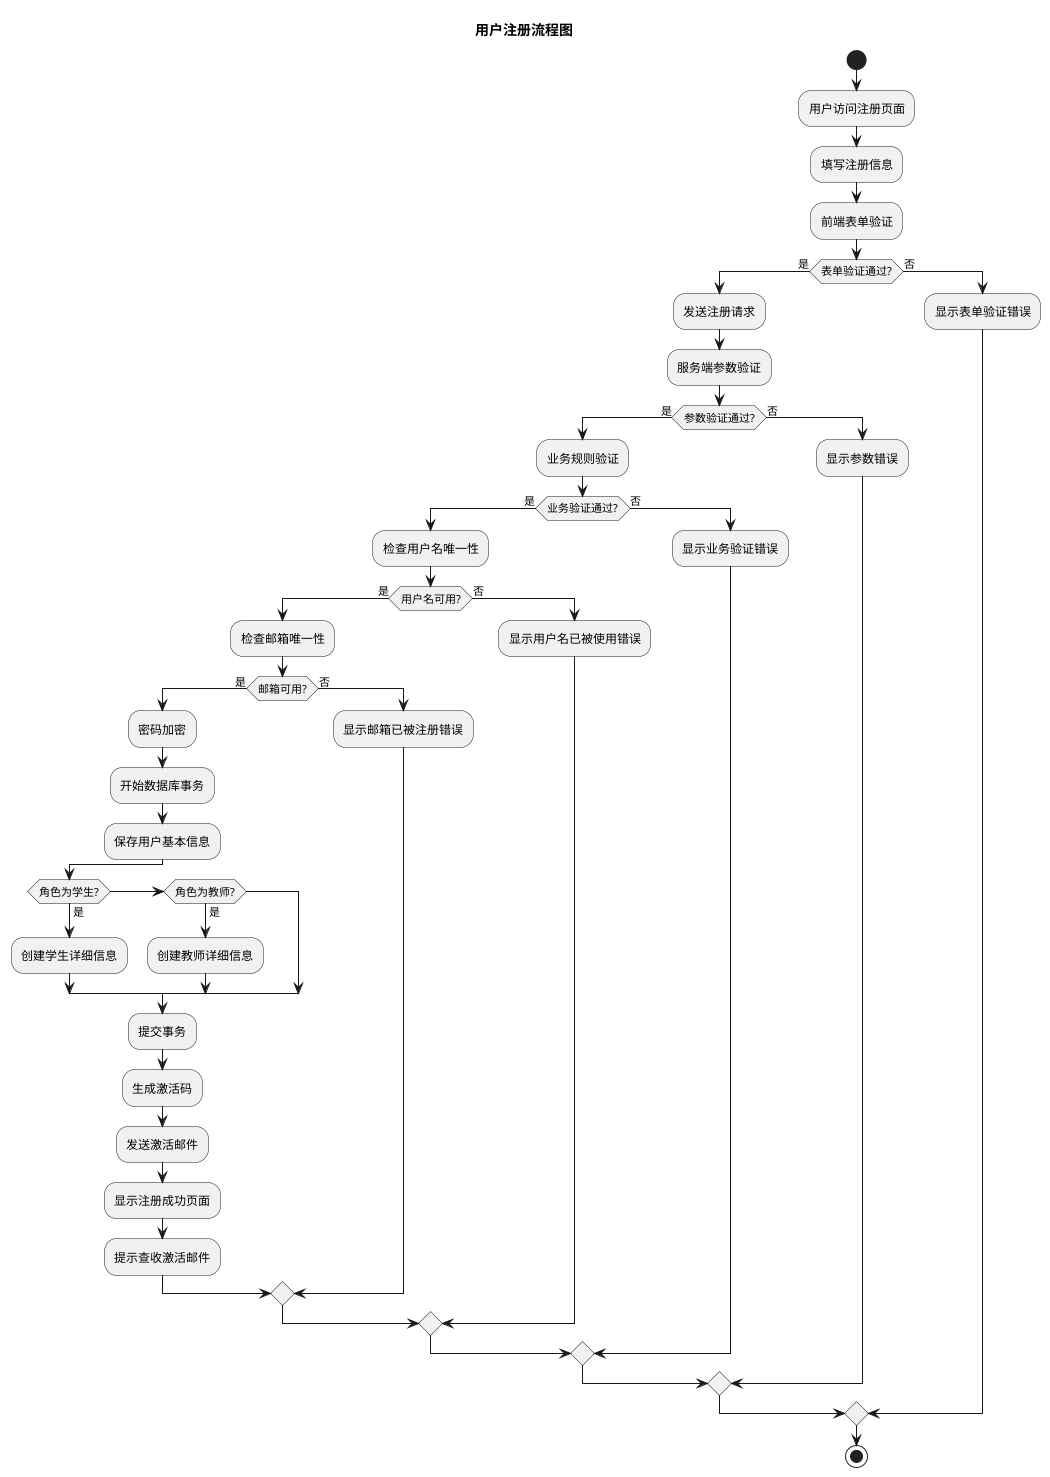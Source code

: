 @startuml 用户注册流程图
title 用户注册流程图

start

:用户访问注册页面;
:填写注册信息;
:前端表单验证;

if (表单验证通过?) then (是)
    :发送注册请求;
    :服务端参数验证;
    
    if (参数验证通过?) then (是)
        :业务规则验证;
        
        if (业务验证通过?) then (是)
            :检查用户名唯一性;
            
            if (用户名可用?) then (是)
                :检查邮箱唯一性;
                
                if (邮箱可用?) then (是)
                    :密码加密;
                    :开始数据库事务;
                    :保存用户基本信息;
                    
                    if (角色为学生?) then (是)
                        :创建学生详细信息;
                    elseif (角色为教师?) then (是)
                        :创建教师详细信息;
                    endif
                    
                    :提交事务;
                    :生成激活码;
                    :发送激活邮件;
                    :显示注册成功页面;
                    :提示查收激活邮件;
                else (否)
                    :显示邮箱已被注册错误;
                endif
            else (否)
                :显示用户名已被使用错误;
            endif
        else (否)
            :显示业务验证错误;
        endif
    else (否)
        :显示参数错误;
    endif
else (否)
    :显示表单验证错误;
endif

stop

@enduml 